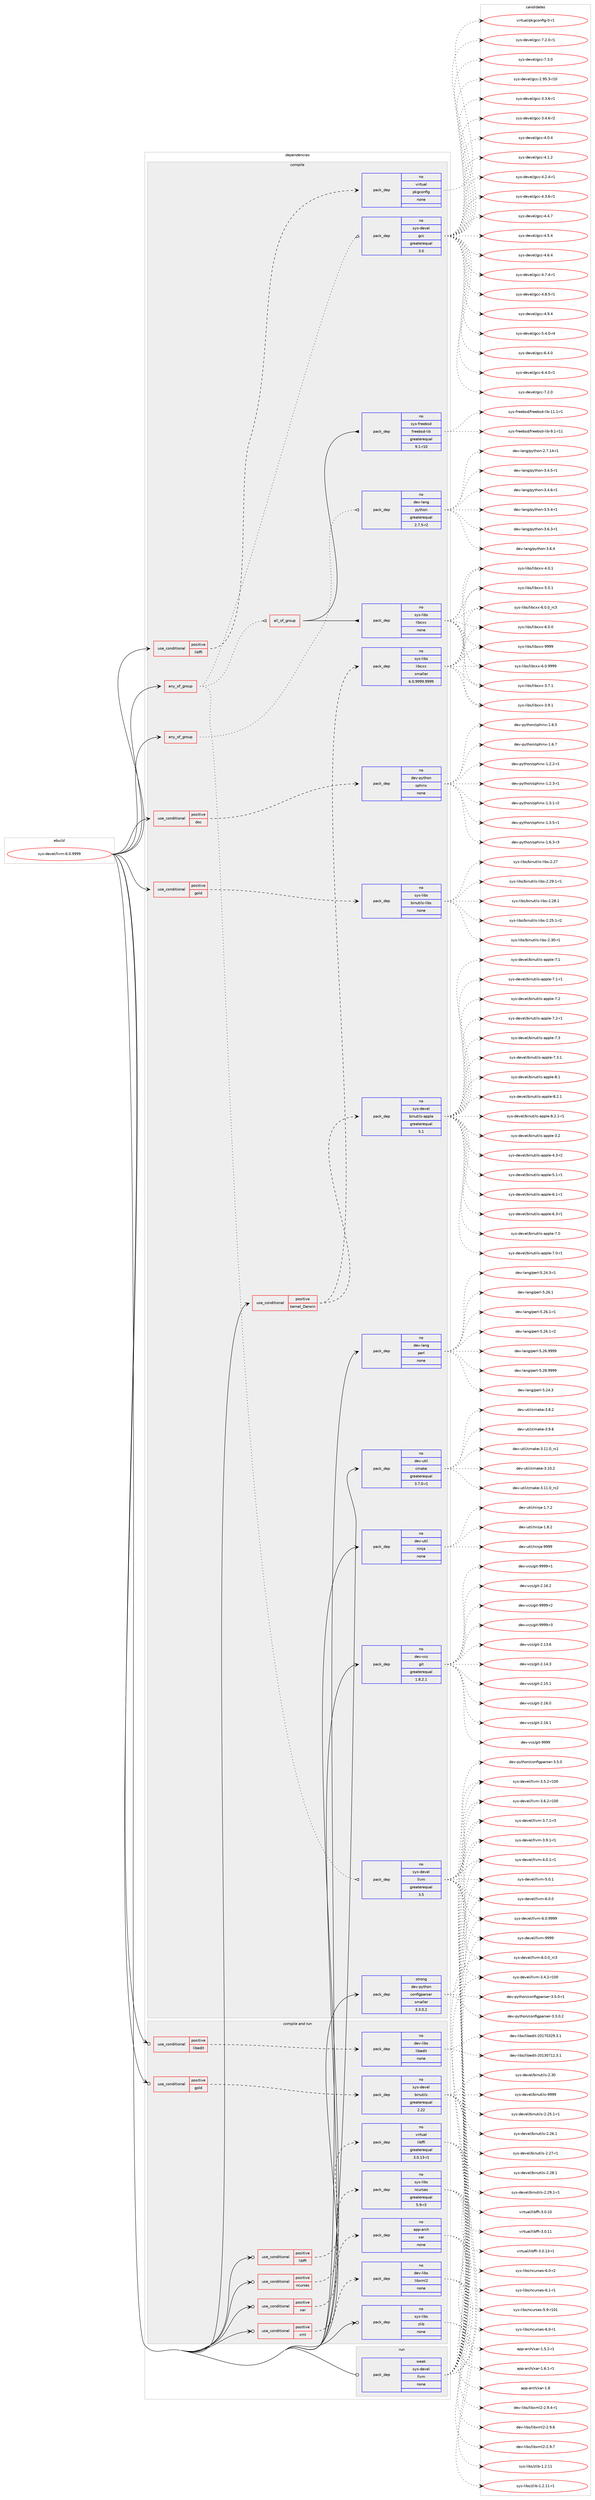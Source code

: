 digraph prolog {

# *************
# Graph options
# *************

newrank=true;
concentrate=true;
compound=true;
graph [rankdir=LR,fontname=Helvetica,fontsize=10,ranksep=1.5];#, ranksep=2.5, nodesep=0.2];
edge  [arrowhead=vee];
node  [fontname=Helvetica,fontsize=10];

# **********
# The ebuild
# **********

subgraph cluster_leftcol {
color=gray;
rank=same;
label=<<i>ebuild</i>>;
id [label="sys-devel/llvm-6.0.9999", color=red, width=4, href="../sys-devel/llvm-6.0.9999.svg"];
}

# ****************
# The dependencies
# ****************

subgraph cluster_midcol {
color=gray;
label=<<i>dependencies</i>>;
subgraph cluster_compile {
fillcolor="#eeeeee";
style=filled;
label=<<i>compile</i>>;
subgraph any67 {
dependency6815 [label=<<TABLE BORDER="0" CELLBORDER="1" CELLSPACING="0" CELLPADDING="4"><TR><TD CELLPADDING="10">any_of_group</TD></TR></TABLE>>, shape=none, color=red];subgraph pack6026 {
dependency6816 [label=<<TABLE BORDER="0" CELLBORDER="1" CELLSPACING="0" CELLPADDING="4" WIDTH="220"><TR><TD ROWSPAN="6" CELLPADDING="30">pack_dep</TD></TR><TR><TD WIDTH="110">no</TD></TR><TR><TD>dev-lang</TD></TR><TR><TD>python</TD></TR><TR><TD>greaterequal</TD></TR><TR><TD>2.7.5-r2</TD></TR></TABLE>>, shape=none, color=blue];
}
dependency6815:e -> dependency6816:w [weight=20,style="dotted",arrowhead="oinv"];
}
id:e -> dependency6815:w [weight=20,style="solid",arrowhead="vee"];
subgraph any68 {
dependency6817 [label=<<TABLE BORDER="0" CELLBORDER="1" CELLSPACING="0" CELLPADDING="4"><TR><TD CELLPADDING="10">any_of_group</TD></TR></TABLE>>, shape=none, color=red];subgraph pack6027 {
dependency6818 [label=<<TABLE BORDER="0" CELLBORDER="1" CELLSPACING="0" CELLPADDING="4" WIDTH="220"><TR><TD ROWSPAN="6" CELLPADDING="30">pack_dep</TD></TR><TR><TD WIDTH="110">no</TD></TR><TR><TD>sys-devel</TD></TR><TR><TD>gcc</TD></TR><TR><TD>greaterequal</TD></TR><TR><TD>3.0</TD></TR></TABLE>>, shape=none, color=blue];
}
dependency6817:e -> dependency6818:w [weight=20,style="dotted",arrowhead="oinv"];
subgraph pack6028 {
dependency6819 [label=<<TABLE BORDER="0" CELLBORDER="1" CELLSPACING="0" CELLPADDING="4" WIDTH="220"><TR><TD ROWSPAN="6" CELLPADDING="30">pack_dep</TD></TR><TR><TD WIDTH="110">no</TD></TR><TR><TD>sys-devel</TD></TR><TR><TD>llvm</TD></TR><TR><TD>greaterequal</TD></TR><TR><TD>3.5</TD></TR></TABLE>>, shape=none, color=blue];
}
dependency6817:e -> dependency6819:w [weight=20,style="dotted",arrowhead="oinv"];
subgraph all8 {
dependency6820 [label=<<TABLE BORDER="0" CELLBORDER="1" CELLSPACING="0" CELLPADDING="4"><TR><TD CELLPADDING="10">all_of_group</TD></TR></TABLE>>, shape=none, color=red];subgraph pack6029 {
dependency6821 [label=<<TABLE BORDER="0" CELLBORDER="1" CELLSPACING="0" CELLPADDING="4" WIDTH="220"><TR><TD ROWSPAN="6" CELLPADDING="30">pack_dep</TD></TR><TR><TD WIDTH="110">no</TD></TR><TR><TD>sys-freebsd</TD></TR><TR><TD>freebsd-lib</TD></TR><TR><TD>greaterequal</TD></TR><TR><TD>9.1-r10</TD></TR></TABLE>>, shape=none, color=blue];
}
dependency6820:e -> dependency6821:w [weight=20,style="solid",arrowhead="inv"];
subgraph pack6030 {
dependency6822 [label=<<TABLE BORDER="0" CELLBORDER="1" CELLSPACING="0" CELLPADDING="4" WIDTH="220"><TR><TD ROWSPAN="6" CELLPADDING="30">pack_dep</TD></TR><TR><TD WIDTH="110">no</TD></TR><TR><TD>sys-libs</TD></TR><TR><TD>libcxx</TD></TR><TR><TD>none</TD></TR><TR><TD></TD></TR></TABLE>>, shape=none, color=blue];
}
dependency6820:e -> dependency6822:w [weight=20,style="solid",arrowhead="inv"];
}
dependency6817:e -> dependency6820:w [weight=20,style="dotted",arrowhead="oinv"];
}
id:e -> dependency6817:w [weight=20,style="solid",arrowhead="vee"];
subgraph cond717 {
dependency6823 [label=<<TABLE BORDER="0" CELLBORDER="1" CELLSPACING="0" CELLPADDING="4"><TR><TD ROWSPAN="3" CELLPADDING="10">use_conditional</TD></TR><TR><TD>positive</TD></TR><TR><TD>doc</TD></TR></TABLE>>, shape=none, color=red];
subgraph pack6031 {
dependency6824 [label=<<TABLE BORDER="0" CELLBORDER="1" CELLSPACING="0" CELLPADDING="4" WIDTH="220"><TR><TD ROWSPAN="6" CELLPADDING="30">pack_dep</TD></TR><TR><TD WIDTH="110">no</TD></TR><TR><TD>dev-python</TD></TR><TR><TD>sphinx</TD></TR><TR><TD>none</TD></TR><TR><TD></TD></TR></TABLE>>, shape=none, color=blue];
}
dependency6823:e -> dependency6824:w [weight=20,style="dashed",arrowhead="vee"];
}
id:e -> dependency6823:w [weight=20,style="solid",arrowhead="vee"];
subgraph cond718 {
dependency6825 [label=<<TABLE BORDER="0" CELLBORDER="1" CELLSPACING="0" CELLPADDING="4"><TR><TD ROWSPAN="3" CELLPADDING="10">use_conditional</TD></TR><TR><TD>positive</TD></TR><TR><TD>gold</TD></TR></TABLE>>, shape=none, color=red];
subgraph pack6032 {
dependency6826 [label=<<TABLE BORDER="0" CELLBORDER="1" CELLSPACING="0" CELLPADDING="4" WIDTH="220"><TR><TD ROWSPAN="6" CELLPADDING="30">pack_dep</TD></TR><TR><TD WIDTH="110">no</TD></TR><TR><TD>sys-libs</TD></TR><TR><TD>binutils-libs</TD></TR><TR><TD>none</TD></TR><TR><TD></TD></TR></TABLE>>, shape=none, color=blue];
}
dependency6825:e -> dependency6826:w [weight=20,style="dashed",arrowhead="vee"];
}
id:e -> dependency6825:w [weight=20,style="solid",arrowhead="vee"];
subgraph cond719 {
dependency6827 [label=<<TABLE BORDER="0" CELLBORDER="1" CELLSPACING="0" CELLPADDING="4"><TR><TD ROWSPAN="3" CELLPADDING="10">use_conditional</TD></TR><TR><TD>positive</TD></TR><TR><TD>kernel_Darwin</TD></TR></TABLE>>, shape=none, color=red];
subgraph pack6033 {
dependency6828 [label=<<TABLE BORDER="0" CELLBORDER="1" CELLSPACING="0" CELLPADDING="4" WIDTH="220"><TR><TD ROWSPAN="6" CELLPADDING="30">pack_dep</TD></TR><TR><TD WIDTH="110">no</TD></TR><TR><TD>sys-libs</TD></TR><TR><TD>libcxx</TD></TR><TR><TD>smaller</TD></TR><TR><TD>6.0.9999.9999</TD></TR></TABLE>>, shape=none, color=blue];
}
dependency6827:e -> dependency6828:w [weight=20,style="dashed",arrowhead="vee"];
subgraph pack6034 {
dependency6829 [label=<<TABLE BORDER="0" CELLBORDER="1" CELLSPACING="0" CELLPADDING="4" WIDTH="220"><TR><TD ROWSPAN="6" CELLPADDING="30">pack_dep</TD></TR><TR><TD WIDTH="110">no</TD></TR><TR><TD>sys-devel</TD></TR><TR><TD>binutils-apple</TD></TR><TR><TD>greaterequal</TD></TR><TR><TD>5.1</TD></TR></TABLE>>, shape=none, color=blue];
}
dependency6827:e -> dependency6829:w [weight=20,style="dashed",arrowhead="vee"];
}
id:e -> dependency6827:w [weight=20,style="solid",arrowhead="vee"];
subgraph cond720 {
dependency6830 [label=<<TABLE BORDER="0" CELLBORDER="1" CELLSPACING="0" CELLPADDING="4"><TR><TD ROWSPAN="3" CELLPADDING="10">use_conditional</TD></TR><TR><TD>positive</TD></TR><TR><TD>libffi</TD></TR></TABLE>>, shape=none, color=red];
subgraph pack6035 {
dependency6831 [label=<<TABLE BORDER="0" CELLBORDER="1" CELLSPACING="0" CELLPADDING="4" WIDTH="220"><TR><TD ROWSPAN="6" CELLPADDING="30">pack_dep</TD></TR><TR><TD WIDTH="110">no</TD></TR><TR><TD>virtual</TD></TR><TR><TD>pkgconfig</TD></TR><TR><TD>none</TD></TR><TR><TD></TD></TR></TABLE>>, shape=none, color=blue];
}
dependency6830:e -> dependency6831:w [weight=20,style="dashed",arrowhead="vee"];
}
id:e -> dependency6830:w [weight=20,style="solid",arrowhead="vee"];
subgraph pack6036 {
dependency6832 [label=<<TABLE BORDER="0" CELLBORDER="1" CELLSPACING="0" CELLPADDING="4" WIDTH="220"><TR><TD ROWSPAN="6" CELLPADDING="30">pack_dep</TD></TR><TR><TD WIDTH="110">no</TD></TR><TR><TD>dev-lang</TD></TR><TR><TD>perl</TD></TR><TR><TD>none</TD></TR><TR><TD></TD></TR></TABLE>>, shape=none, color=blue];
}
id:e -> dependency6832:w [weight=20,style="solid",arrowhead="vee"];
subgraph pack6037 {
dependency6833 [label=<<TABLE BORDER="0" CELLBORDER="1" CELLSPACING="0" CELLPADDING="4" WIDTH="220"><TR><TD ROWSPAN="6" CELLPADDING="30">pack_dep</TD></TR><TR><TD WIDTH="110">no</TD></TR><TR><TD>dev-util</TD></TR><TR><TD>cmake</TD></TR><TR><TD>greaterequal</TD></TR><TR><TD>3.7.0-r1</TD></TR></TABLE>>, shape=none, color=blue];
}
id:e -> dependency6833:w [weight=20,style="solid",arrowhead="vee"];
subgraph pack6038 {
dependency6834 [label=<<TABLE BORDER="0" CELLBORDER="1" CELLSPACING="0" CELLPADDING="4" WIDTH="220"><TR><TD ROWSPAN="6" CELLPADDING="30">pack_dep</TD></TR><TR><TD WIDTH="110">no</TD></TR><TR><TD>dev-util</TD></TR><TR><TD>ninja</TD></TR><TR><TD>none</TD></TR><TR><TD></TD></TR></TABLE>>, shape=none, color=blue];
}
id:e -> dependency6834:w [weight=20,style="solid",arrowhead="vee"];
subgraph pack6039 {
dependency6835 [label=<<TABLE BORDER="0" CELLBORDER="1" CELLSPACING="0" CELLPADDING="4" WIDTH="220"><TR><TD ROWSPAN="6" CELLPADDING="30">pack_dep</TD></TR><TR><TD WIDTH="110">no</TD></TR><TR><TD>dev-vcs</TD></TR><TR><TD>git</TD></TR><TR><TD>greaterequal</TD></TR><TR><TD>1.8.2.1</TD></TR></TABLE>>, shape=none, color=blue];
}
id:e -> dependency6835:w [weight=20,style="solid",arrowhead="vee"];
subgraph pack6040 {
dependency6836 [label=<<TABLE BORDER="0" CELLBORDER="1" CELLSPACING="0" CELLPADDING="4" WIDTH="220"><TR><TD ROWSPAN="6" CELLPADDING="30">pack_dep</TD></TR><TR><TD WIDTH="110">strong</TD></TR><TR><TD>dev-python</TD></TR><TR><TD>configparser</TD></TR><TR><TD>smaller</TD></TR><TR><TD>3.3.0.2</TD></TR></TABLE>>, shape=none, color=blue];
}
id:e -> dependency6836:w [weight=20,style="solid",arrowhead="vee"];
}
subgraph cluster_compileandrun {
fillcolor="#eeeeee";
style=filled;
label=<<i>compile and run</i>>;
subgraph cond721 {
dependency6837 [label=<<TABLE BORDER="0" CELLBORDER="1" CELLSPACING="0" CELLPADDING="4"><TR><TD ROWSPAN="3" CELLPADDING="10">use_conditional</TD></TR><TR><TD>positive</TD></TR><TR><TD>gold</TD></TR></TABLE>>, shape=none, color=red];
subgraph pack6041 {
dependency6838 [label=<<TABLE BORDER="0" CELLBORDER="1" CELLSPACING="0" CELLPADDING="4" WIDTH="220"><TR><TD ROWSPAN="6" CELLPADDING="30">pack_dep</TD></TR><TR><TD WIDTH="110">no</TD></TR><TR><TD>sys-devel</TD></TR><TR><TD>binutils</TD></TR><TR><TD>greaterequal</TD></TR><TR><TD>2.22</TD></TR></TABLE>>, shape=none, color=blue];
}
dependency6837:e -> dependency6838:w [weight=20,style="dashed",arrowhead="vee"];
}
id:e -> dependency6837:w [weight=20,style="solid",arrowhead="odotvee"];
subgraph cond722 {
dependency6839 [label=<<TABLE BORDER="0" CELLBORDER="1" CELLSPACING="0" CELLPADDING="4"><TR><TD ROWSPAN="3" CELLPADDING="10">use_conditional</TD></TR><TR><TD>positive</TD></TR><TR><TD>libedit</TD></TR></TABLE>>, shape=none, color=red];
subgraph pack6042 {
dependency6840 [label=<<TABLE BORDER="0" CELLBORDER="1" CELLSPACING="0" CELLPADDING="4" WIDTH="220"><TR><TD ROWSPAN="6" CELLPADDING="30">pack_dep</TD></TR><TR><TD WIDTH="110">no</TD></TR><TR><TD>dev-libs</TD></TR><TR><TD>libedit</TD></TR><TR><TD>none</TD></TR><TR><TD></TD></TR></TABLE>>, shape=none, color=blue];
}
dependency6839:e -> dependency6840:w [weight=20,style="dashed",arrowhead="vee"];
}
id:e -> dependency6839:w [weight=20,style="solid",arrowhead="odotvee"];
subgraph cond723 {
dependency6841 [label=<<TABLE BORDER="0" CELLBORDER="1" CELLSPACING="0" CELLPADDING="4"><TR><TD ROWSPAN="3" CELLPADDING="10">use_conditional</TD></TR><TR><TD>positive</TD></TR><TR><TD>libffi</TD></TR></TABLE>>, shape=none, color=red];
subgraph pack6043 {
dependency6842 [label=<<TABLE BORDER="0" CELLBORDER="1" CELLSPACING="0" CELLPADDING="4" WIDTH="220"><TR><TD ROWSPAN="6" CELLPADDING="30">pack_dep</TD></TR><TR><TD WIDTH="110">no</TD></TR><TR><TD>virtual</TD></TR><TR><TD>libffi</TD></TR><TR><TD>greaterequal</TD></TR><TR><TD>3.0.13-r1</TD></TR></TABLE>>, shape=none, color=blue];
}
dependency6841:e -> dependency6842:w [weight=20,style="dashed",arrowhead="vee"];
}
id:e -> dependency6841:w [weight=20,style="solid",arrowhead="odotvee"];
subgraph cond724 {
dependency6843 [label=<<TABLE BORDER="0" CELLBORDER="1" CELLSPACING="0" CELLPADDING="4"><TR><TD ROWSPAN="3" CELLPADDING="10">use_conditional</TD></TR><TR><TD>positive</TD></TR><TR><TD>ncurses</TD></TR></TABLE>>, shape=none, color=red];
subgraph pack6044 {
dependency6844 [label=<<TABLE BORDER="0" CELLBORDER="1" CELLSPACING="0" CELLPADDING="4" WIDTH="220"><TR><TD ROWSPAN="6" CELLPADDING="30">pack_dep</TD></TR><TR><TD WIDTH="110">no</TD></TR><TR><TD>sys-libs</TD></TR><TR><TD>ncurses</TD></TR><TR><TD>greaterequal</TD></TR><TR><TD>5.9-r3</TD></TR></TABLE>>, shape=none, color=blue];
}
dependency6843:e -> dependency6844:w [weight=20,style="dashed",arrowhead="vee"];
}
id:e -> dependency6843:w [weight=20,style="solid",arrowhead="odotvee"];
subgraph cond725 {
dependency6845 [label=<<TABLE BORDER="0" CELLBORDER="1" CELLSPACING="0" CELLPADDING="4"><TR><TD ROWSPAN="3" CELLPADDING="10">use_conditional</TD></TR><TR><TD>positive</TD></TR><TR><TD>xar</TD></TR></TABLE>>, shape=none, color=red];
subgraph pack6045 {
dependency6846 [label=<<TABLE BORDER="0" CELLBORDER="1" CELLSPACING="0" CELLPADDING="4" WIDTH="220"><TR><TD ROWSPAN="6" CELLPADDING="30">pack_dep</TD></TR><TR><TD WIDTH="110">no</TD></TR><TR><TD>app-arch</TD></TR><TR><TD>xar</TD></TR><TR><TD>none</TD></TR><TR><TD></TD></TR></TABLE>>, shape=none, color=blue];
}
dependency6845:e -> dependency6846:w [weight=20,style="dashed",arrowhead="vee"];
}
id:e -> dependency6845:w [weight=20,style="solid",arrowhead="odotvee"];
subgraph cond726 {
dependency6847 [label=<<TABLE BORDER="0" CELLBORDER="1" CELLSPACING="0" CELLPADDING="4"><TR><TD ROWSPAN="3" CELLPADDING="10">use_conditional</TD></TR><TR><TD>positive</TD></TR><TR><TD>xml</TD></TR></TABLE>>, shape=none, color=red];
subgraph pack6046 {
dependency6848 [label=<<TABLE BORDER="0" CELLBORDER="1" CELLSPACING="0" CELLPADDING="4" WIDTH="220"><TR><TD ROWSPAN="6" CELLPADDING="30">pack_dep</TD></TR><TR><TD WIDTH="110">no</TD></TR><TR><TD>dev-libs</TD></TR><TR><TD>libxml2</TD></TR><TR><TD>none</TD></TR><TR><TD></TD></TR></TABLE>>, shape=none, color=blue];
}
dependency6847:e -> dependency6848:w [weight=20,style="dashed",arrowhead="vee"];
}
id:e -> dependency6847:w [weight=20,style="solid",arrowhead="odotvee"];
subgraph pack6047 {
dependency6849 [label=<<TABLE BORDER="0" CELLBORDER="1" CELLSPACING="0" CELLPADDING="4" WIDTH="220"><TR><TD ROWSPAN="6" CELLPADDING="30">pack_dep</TD></TR><TR><TD WIDTH="110">no</TD></TR><TR><TD>sys-libs</TD></TR><TR><TD>zlib</TD></TR><TR><TD>none</TD></TR><TR><TD></TD></TR></TABLE>>, shape=none, color=blue];
}
id:e -> dependency6849:w [weight=20,style="solid",arrowhead="odotvee"];
}
subgraph cluster_run {
fillcolor="#eeeeee";
style=filled;
label=<<i>run</i>>;
subgraph pack6048 {
dependency6850 [label=<<TABLE BORDER="0" CELLBORDER="1" CELLSPACING="0" CELLPADDING="4" WIDTH="220"><TR><TD ROWSPAN="6" CELLPADDING="30">pack_dep</TD></TR><TR><TD WIDTH="110">weak</TD></TR><TR><TD>sys-devel</TD></TR><TR><TD>llvm</TD></TR><TR><TD>none</TD></TR><TR><TD></TD></TR></TABLE>>, shape=none, color=blue];
}
id:e -> dependency6850:w [weight=20,style="solid",arrowhead="odot"];
}
}

# **************
# The candidates
# **************

subgraph cluster_choices {
rank=same;
color=gray;
label=<<i>candidates</i>>;

subgraph choice6026 {
color=black;
nodesep=1;
choice100101118451089711010347112121116104111110455046554649524511449 [label="dev-lang/python-2.7.14-r1", color=red, width=4,href="../dev-lang/python-2.7.14-r1.svg"];
choice1001011184510897110103471121211161041111104551465246534511449 [label="dev-lang/python-3.4.5-r1", color=red, width=4,href="../dev-lang/python-3.4.5-r1.svg"];
choice1001011184510897110103471121211161041111104551465246544511449 [label="dev-lang/python-3.4.6-r1", color=red, width=4,href="../dev-lang/python-3.4.6-r1.svg"];
choice1001011184510897110103471121211161041111104551465346524511449 [label="dev-lang/python-3.5.4-r1", color=red, width=4,href="../dev-lang/python-3.5.4-r1.svg"];
choice1001011184510897110103471121211161041111104551465446514511449 [label="dev-lang/python-3.6.3-r1", color=red, width=4,href="../dev-lang/python-3.6.3-r1.svg"];
choice100101118451089711010347112121116104111110455146544652 [label="dev-lang/python-3.6.4", color=red, width=4,href="../dev-lang/python-3.6.4.svg"];
dependency6816:e -> choice100101118451089711010347112121116104111110455046554649524511449:w [style=dotted,weight="100"];
dependency6816:e -> choice1001011184510897110103471121211161041111104551465246534511449:w [style=dotted,weight="100"];
dependency6816:e -> choice1001011184510897110103471121211161041111104551465246544511449:w [style=dotted,weight="100"];
dependency6816:e -> choice1001011184510897110103471121211161041111104551465346524511449:w [style=dotted,weight="100"];
dependency6816:e -> choice1001011184510897110103471121211161041111104551465446514511449:w [style=dotted,weight="100"];
dependency6816:e -> choice100101118451089711010347112121116104111110455146544652:w [style=dotted,weight="100"];
}
subgraph choice6027 {
color=black;
nodesep=1;
choice1151211154510010111810110847103999945504657534651451144948 [label="sys-devel/gcc-2.95.3-r10", color=red, width=4,href="../sys-devel/gcc-2.95.3-r10.svg"];
choice115121115451001011181011084710399994551465146544511449 [label="sys-devel/gcc-3.3.6-r1", color=red, width=4,href="../sys-devel/gcc-3.3.6-r1.svg"];
choice115121115451001011181011084710399994551465246544511450 [label="sys-devel/gcc-3.4.6-r2", color=red, width=4,href="../sys-devel/gcc-3.4.6-r2.svg"];
choice11512111545100101118101108471039999455246484652 [label="sys-devel/gcc-4.0.4", color=red, width=4,href="../sys-devel/gcc-4.0.4.svg"];
choice11512111545100101118101108471039999455246494650 [label="sys-devel/gcc-4.1.2", color=red, width=4,href="../sys-devel/gcc-4.1.2.svg"];
choice115121115451001011181011084710399994552465046524511449 [label="sys-devel/gcc-4.2.4-r1", color=red, width=4,href="../sys-devel/gcc-4.2.4-r1.svg"];
choice115121115451001011181011084710399994552465146544511449 [label="sys-devel/gcc-4.3.6-r1", color=red, width=4,href="../sys-devel/gcc-4.3.6-r1.svg"];
choice11512111545100101118101108471039999455246524655 [label="sys-devel/gcc-4.4.7", color=red, width=4,href="../sys-devel/gcc-4.4.7.svg"];
choice11512111545100101118101108471039999455246534652 [label="sys-devel/gcc-4.5.4", color=red, width=4,href="../sys-devel/gcc-4.5.4.svg"];
choice11512111545100101118101108471039999455246544652 [label="sys-devel/gcc-4.6.4", color=red, width=4,href="../sys-devel/gcc-4.6.4.svg"];
choice115121115451001011181011084710399994552465546524511449 [label="sys-devel/gcc-4.7.4-r1", color=red, width=4,href="../sys-devel/gcc-4.7.4-r1.svg"];
choice115121115451001011181011084710399994552465646534511449 [label="sys-devel/gcc-4.8.5-r1", color=red, width=4,href="../sys-devel/gcc-4.8.5-r1.svg"];
choice11512111545100101118101108471039999455246574652 [label="sys-devel/gcc-4.9.4", color=red, width=4,href="../sys-devel/gcc-4.9.4.svg"];
choice115121115451001011181011084710399994553465246484511452 [label="sys-devel/gcc-5.4.0-r4", color=red, width=4,href="../sys-devel/gcc-5.4.0-r4.svg"];
choice11512111545100101118101108471039999455446524648 [label="sys-devel/gcc-6.4.0", color=red, width=4,href="../sys-devel/gcc-6.4.0.svg"];
choice115121115451001011181011084710399994554465246484511449 [label="sys-devel/gcc-6.4.0-r1", color=red, width=4,href="../sys-devel/gcc-6.4.0-r1.svg"];
choice11512111545100101118101108471039999455546504648 [label="sys-devel/gcc-7.2.0", color=red, width=4,href="../sys-devel/gcc-7.2.0.svg"];
choice115121115451001011181011084710399994555465046484511449 [label="sys-devel/gcc-7.2.0-r1", color=red, width=4,href="../sys-devel/gcc-7.2.0-r1.svg"];
choice11512111545100101118101108471039999455546514648 [label="sys-devel/gcc-7.3.0", color=red, width=4,href="../sys-devel/gcc-7.3.0.svg"];
dependency6818:e -> choice1151211154510010111810110847103999945504657534651451144948:w [style=dotted,weight="100"];
dependency6818:e -> choice115121115451001011181011084710399994551465146544511449:w [style=dotted,weight="100"];
dependency6818:e -> choice115121115451001011181011084710399994551465246544511450:w [style=dotted,weight="100"];
dependency6818:e -> choice11512111545100101118101108471039999455246484652:w [style=dotted,weight="100"];
dependency6818:e -> choice11512111545100101118101108471039999455246494650:w [style=dotted,weight="100"];
dependency6818:e -> choice115121115451001011181011084710399994552465046524511449:w [style=dotted,weight="100"];
dependency6818:e -> choice115121115451001011181011084710399994552465146544511449:w [style=dotted,weight="100"];
dependency6818:e -> choice11512111545100101118101108471039999455246524655:w [style=dotted,weight="100"];
dependency6818:e -> choice11512111545100101118101108471039999455246534652:w [style=dotted,weight="100"];
dependency6818:e -> choice11512111545100101118101108471039999455246544652:w [style=dotted,weight="100"];
dependency6818:e -> choice115121115451001011181011084710399994552465546524511449:w [style=dotted,weight="100"];
dependency6818:e -> choice115121115451001011181011084710399994552465646534511449:w [style=dotted,weight="100"];
dependency6818:e -> choice11512111545100101118101108471039999455246574652:w [style=dotted,weight="100"];
dependency6818:e -> choice115121115451001011181011084710399994553465246484511452:w [style=dotted,weight="100"];
dependency6818:e -> choice11512111545100101118101108471039999455446524648:w [style=dotted,weight="100"];
dependency6818:e -> choice115121115451001011181011084710399994554465246484511449:w [style=dotted,weight="100"];
dependency6818:e -> choice11512111545100101118101108471039999455546504648:w [style=dotted,weight="100"];
dependency6818:e -> choice115121115451001011181011084710399994555465046484511449:w [style=dotted,weight="100"];
dependency6818:e -> choice11512111545100101118101108471039999455546514648:w [style=dotted,weight="100"];
}
subgraph choice6028 {
color=black;
nodesep=1;
choice1151211154510010111810110847108108118109455446484648951149951 [label="sys-devel/llvm-6.0.0_rc3", color=red, width=4,href="../sys-devel/llvm-6.0.0_rc3.svg"];
choice115121115451001011181011084710810811810945514652465045114494848 [label="sys-devel/llvm-3.4.2-r100", color=red, width=4,href="../sys-devel/llvm-3.4.2-r100.svg"];
choice115121115451001011181011084710810811810945514653465045114494848 [label="sys-devel/llvm-3.5.2-r100", color=red, width=4,href="../sys-devel/llvm-3.5.2-r100.svg"];
choice115121115451001011181011084710810811810945514654465045114494848 [label="sys-devel/llvm-3.6.2-r100", color=red, width=4,href="../sys-devel/llvm-3.6.2-r100.svg"];
choice11512111545100101118101108471081081181094551465546494511451 [label="sys-devel/llvm-3.7.1-r3", color=red, width=4,href="../sys-devel/llvm-3.7.1-r3.svg"];
choice11512111545100101118101108471081081181094551465746494511449 [label="sys-devel/llvm-3.9.1-r1", color=red, width=4,href="../sys-devel/llvm-3.9.1-r1.svg"];
choice11512111545100101118101108471081081181094552464846494511449 [label="sys-devel/llvm-4.0.1-r1", color=red, width=4,href="../sys-devel/llvm-4.0.1-r1.svg"];
choice1151211154510010111810110847108108118109455346484649 [label="sys-devel/llvm-5.0.1", color=red, width=4,href="../sys-devel/llvm-5.0.1.svg"];
choice1151211154510010111810110847108108118109455446484648 [label="sys-devel/llvm-6.0.0", color=red, width=4,href="../sys-devel/llvm-6.0.0.svg"];
choice1151211154510010111810110847108108118109455446484657575757 [label="sys-devel/llvm-6.0.9999", color=red, width=4,href="../sys-devel/llvm-6.0.9999.svg"];
choice11512111545100101118101108471081081181094557575757 [label="sys-devel/llvm-9999", color=red, width=4,href="../sys-devel/llvm-9999.svg"];
dependency6819:e -> choice1151211154510010111810110847108108118109455446484648951149951:w [style=dotted,weight="100"];
dependency6819:e -> choice115121115451001011181011084710810811810945514652465045114494848:w [style=dotted,weight="100"];
dependency6819:e -> choice115121115451001011181011084710810811810945514653465045114494848:w [style=dotted,weight="100"];
dependency6819:e -> choice115121115451001011181011084710810811810945514654465045114494848:w [style=dotted,weight="100"];
dependency6819:e -> choice11512111545100101118101108471081081181094551465546494511451:w [style=dotted,weight="100"];
dependency6819:e -> choice11512111545100101118101108471081081181094551465746494511449:w [style=dotted,weight="100"];
dependency6819:e -> choice11512111545100101118101108471081081181094552464846494511449:w [style=dotted,weight="100"];
dependency6819:e -> choice1151211154510010111810110847108108118109455346484649:w [style=dotted,weight="100"];
dependency6819:e -> choice1151211154510010111810110847108108118109455446484648:w [style=dotted,weight="100"];
dependency6819:e -> choice1151211154510010111810110847108108118109455446484657575757:w [style=dotted,weight="100"];
dependency6819:e -> choice11512111545100101118101108471081081181094557575757:w [style=dotted,weight="100"];
}
subgraph choice6029 {
color=black;
nodesep=1;
choice11512111545102114101101981151004710211410110198115100451081059845494946494511449 [label="sys-freebsd/freebsd-lib-11.1-r1", color=red, width=4,href="../sys-freebsd/freebsd-lib-11.1-r1.svg"];
choice11512111545102114101101981151004710211410110198115100451081059845574649451144949 [label="sys-freebsd/freebsd-lib-9.1-r11", color=red, width=4,href="../sys-freebsd/freebsd-lib-9.1-r11.svg"];
dependency6821:e -> choice11512111545102114101101981151004710211410110198115100451081059845494946494511449:w [style=dotted,weight="100"];
dependency6821:e -> choice11512111545102114101101981151004710211410110198115100451081059845574649451144949:w [style=dotted,weight="100"];
}
subgraph choice6030 {
color=black;
nodesep=1;
choice1151211154510810598115471081059899120120455446484648951149951 [label="sys-libs/libcxx-6.0.0_rc3", color=red, width=4,href="../sys-libs/libcxx-6.0.0_rc3.svg"];
choice1151211154510810598115471081059899120120455146554649 [label="sys-libs/libcxx-3.7.1", color=red, width=4,href="../sys-libs/libcxx-3.7.1.svg"];
choice1151211154510810598115471081059899120120455146574649 [label="sys-libs/libcxx-3.9.1", color=red, width=4,href="../sys-libs/libcxx-3.9.1.svg"];
choice1151211154510810598115471081059899120120455246484649 [label="sys-libs/libcxx-4.0.1", color=red, width=4,href="../sys-libs/libcxx-4.0.1.svg"];
choice1151211154510810598115471081059899120120455346484649 [label="sys-libs/libcxx-5.0.1", color=red, width=4,href="../sys-libs/libcxx-5.0.1.svg"];
choice1151211154510810598115471081059899120120455446484648 [label="sys-libs/libcxx-6.0.0", color=red, width=4,href="../sys-libs/libcxx-6.0.0.svg"];
choice1151211154510810598115471081059899120120455446484657575757 [label="sys-libs/libcxx-6.0.9999", color=red, width=4,href="../sys-libs/libcxx-6.0.9999.svg"];
choice11512111545108105981154710810598991201204557575757 [label="sys-libs/libcxx-9999", color=red, width=4,href="../sys-libs/libcxx-9999.svg"];
dependency6822:e -> choice1151211154510810598115471081059899120120455446484648951149951:w [style=dotted,weight="100"];
dependency6822:e -> choice1151211154510810598115471081059899120120455146554649:w [style=dotted,weight="100"];
dependency6822:e -> choice1151211154510810598115471081059899120120455146574649:w [style=dotted,weight="100"];
dependency6822:e -> choice1151211154510810598115471081059899120120455246484649:w [style=dotted,weight="100"];
dependency6822:e -> choice1151211154510810598115471081059899120120455346484649:w [style=dotted,weight="100"];
dependency6822:e -> choice1151211154510810598115471081059899120120455446484648:w [style=dotted,weight="100"];
dependency6822:e -> choice1151211154510810598115471081059899120120455446484657575757:w [style=dotted,weight="100"];
dependency6822:e -> choice11512111545108105981154710810598991201204557575757:w [style=dotted,weight="100"];
}
subgraph choice6031 {
color=black;
nodesep=1;
choice10010111845112121116104111110471151121041051101204549465046504511449 [label="dev-python/sphinx-1.2.2-r1", color=red, width=4,href="../dev-python/sphinx-1.2.2-r1.svg"];
choice10010111845112121116104111110471151121041051101204549465046514511449 [label="dev-python/sphinx-1.2.3-r1", color=red, width=4,href="../dev-python/sphinx-1.2.3-r1.svg"];
choice10010111845112121116104111110471151121041051101204549465146494511450 [label="dev-python/sphinx-1.3.1-r2", color=red, width=4,href="../dev-python/sphinx-1.3.1-r2.svg"];
choice10010111845112121116104111110471151121041051101204549465146534511449 [label="dev-python/sphinx-1.3.5-r1", color=red, width=4,href="../dev-python/sphinx-1.3.5-r1.svg"];
choice10010111845112121116104111110471151121041051101204549465446514511451 [label="dev-python/sphinx-1.6.3-r3", color=red, width=4,href="../dev-python/sphinx-1.6.3-r3.svg"];
choice1001011184511212111610411111047115112104105110120454946544653 [label="dev-python/sphinx-1.6.5", color=red, width=4,href="../dev-python/sphinx-1.6.5.svg"];
choice1001011184511212111610411111047115112104105110120454946544655 [label="dev-python/sphinx-1.6.7", color=red, width=4,href="../dev-python/sphinx-1.6.7.svg"];
dependency6824:e -> choice10010111845112121116104111110471151121041051101204549465046504511449:w [style=dotted,weight="100"];
dependency6824:e -> choice10010111845112121116104111110471151121041051101204549465046514511449:w [style=dotted,weight="100"];
dependency6824:e -> choice10010111845112121116104111110471151121041051101204549465146494511450:w [style=dotted,weight="100"];
dependency6824:e -> choice10010111845112121116104111110471151121041051101204549465146534511449:w [style=dotted,weight="100"];
dependency6824:e -> choice10010111845112121116104111110471151121041051101204549465446514511451:w [style=dotted,weight="100"];
dependency6824:e -> choice1001011184511212111610411111047115112104105110120454946544653:w [style=dotted,weight="100"];
dependency6824:e -> choice1001011184511212111610411111047115112104105110120454946544655:w [style=dotted,weight="100"];
}
subgraph choice6032 {
color=black;
nodesep=1;
choice115121115451081059811547981051101171161051081154510810598115455046505346494511450 [label="sys-libs/binutils-libs-2.25.1-r2", color=red, width=4,href="../sys-libs/binutils-libs-2.25.1-r2.svg"];
choice1151211154510810598115479810511011711610510811545108105981154550465055 [label="sys-libs/binutils-libs-2.27", color=red, width=4,href="../sys-libs/binutils-libs-2.27.svg"];
choice11512111545108105981154798105110117116105108115451081059811545504650564649 [label="sys-libs/binutils-libs-2.28.1", color=red, width=4,href="../sys-libs/binutils-libs-2.28.1.svg"];
choice115121115451081059811547981051101171161051081154510810598115455046505746494511449 [label="sys-libs/binutils-libs-2.29.1-r1", color=red, width=4,href="../sys-libs/binutils-libs-2.29.1-r1.svg"];
choice11512111545108105981154798105110117116105108115451081059811545504651484511449 [label="sys-libs/binutils-libs-2.30-r1", color=red, width=4,href="../sys-libs/binutils-libs-2.30-r1.svg"];
dependency6826:e -> choice115121115451081059811547981051101171161051081154510810598115455046505346494511450:w [style=dotted,weight="100"];
dependency6826:e -> choice1151211154510810598115479810511011711610510811545108105981154550465055:w [style=dotted,weight="100"];
dependency6826:e -> choice11512111545108105981154798105110117116105108115451081059811545504650564649:w [style=dotted,weight="100"];
dependency6826:e -> choice115121115451081059811547981051101171161051081154510810598115455046505746494511449:w [style=dotted,weight="100"];
dependency6826:e -> choice11512111545108105981154798105110117116105108115451081059811545504651484511449:w [style=dotted,weight="100"];
}
subgraph choice6033 {
color=black;
nodesep=1;
choice1151211154510810598115471081059899120120455446484648951149951 [label="sys-libs/libcxx-6.0.0_rc3", color=red, width=4,href="../sys-libs/libcxx-6.0.0_rc3.svg"];
choice1151211154510810598115471081059899120120455146554649 [label="sys-libs/libcxx-3.7.1", color=red, width=4,href="../sys-libs/libcxx-3.7.1.svg"];
choice1151211154510810598115471081059899120120455146574649 [label="sys-libs/libcxx-3.9.1", color=red, width=4,href="../sys-libs/libcxx-3.9.1.svg"];
choice1151211154510810598115471081059899120120455246484649 [label="sys-libs/libcxx-4.0.1", color=red, width=4,href="../sys-libs/libcxx-4.0.1.svg"];
choice1151211154510810598115471081059899120120455346484649 [label="sys-libs/libcxx-5.0.1", color=red, width=4,href="../sys-libs/libcxx-5.0.1.svg"];
choice1151211154510810598115471081059899120120455446484648 [label="sys-libs/libcxx-6.0.0", color=red, width=4,href="../sys-libs/libcxx-6.0.0.svg"];
choice1151211154510810598115471081059899120120455446484657575757 [label="sys-libs/libcxx-6.0.9999", color=red, width=4,href="../sys-libs/libcxx-6.0.9999.svg"];
choice11512111545108105981154710810598991201204557575757 [label="sys-libs/libcxx-9999", color=red, width=4,href="../sys-libs/libcxx-9999.svg"];
dependency6828:e -> choice1151211154510810598115471081059899120120455446484648951149951:w [style=dotted,weight="100"];
dependency6828:e -> choice1151211154510810598115471081059899120120455146554649:w [style=dotted,weight="100"];
dependency6828:e -> choice1151211154510810598115471081059899120120455146574649:w [style=dotted,weight="100"];
dependency6828:e -> choice1151211154510810598115471081059899120120455246484649:w [style=dotted,weight="100"];
dependency6828:e -> choice1151211154510810598115471081059899120120455346484649:w [style=dotted,weight="100"];
dependency6828:e -> choice1151211154510810598115471081059899120120455446484648:w [style=dotted,weight="100"];
dependency6828:e -> choice1151211154510810598115471081059899120120455446484657575757:w [style=dotted,weight="100"];
dependency6828:e -> choice11512111545108105981154710810598991201204557575757:w [style=dotted,weight="100"];
}
subgraph choice6034 {
color=black;
nodesep=1;
choice115121115451001011181011084798105110117116105108115459711211210810145514650 [label="sys-devel/binutils-apple-3.2", color=red, width=4,href="../sys-devel/binutils-apple-3.2.svg"];
choice1151211154510010111810110847981051101171161051081154597112112108101455246514511450 [label="sys-devel/binutils-apple-4.3-r2", color=red, width=4,href="../sys-devel/binutils-apple-4.3-r2.svg"];
choice1151211154510010111810110847981051101171161051081154597112112108101455346494511449 [label="sys-devel/binutils-apple-5.1-r1", color=red, width=4,href="../sys-devel/binutils-apple-5.1-r1.svg"];
choice1151211154510010111810110847981051101171161051081154597112112108101455446494511449 [label="sys-devel/binutils-apple-6.1-r1", color=red, width=4,href="../sys-devel/binutils-apple-6.1-r1.svg"];
choice1151211154510010111810110847981051101171161051081154597112112108101455446514511449 [label="sys-devel/binutils-apple-6.3-r1", color=red, width=4,href="../sys-devel/binutils-apple-6.3-r1.svg"];
choice115121115451001011181011084798105110117116105108115459711211210810145554648 [label="sys-devel/binutils-apple-7.0", color=red, width=4,href="../sys-devel/binutils-apple-7.0.svg"];
choice1151211154510010111810110847981051101171161051081154597112112108101455546484511449 [label="sys-devel/binutils-apple-7.0-r1", color=red, width=4,href="../sys-devel/binutils-apple-7.0-r1.svg"];
choice115121115451001011181011084798105110117116105108115459711211210810145554649 [label="sys-devel/binutils-apple-7.1", color=red, width=4,href="../sys-devel/binutils-apple-7.1.svg"];
choice1151211154510010111810110847981051101171161051081154597112112108101455546494511449 [label="sys-devel/binutils-apple-7.1-r1", color=red, width=4,href="../sys-devel/binutils-apple-7.1-r1.svg"];
choice115121115451001011181011084798105110117116105108115459711211210810145554650 [label="sys-devel/binutils-apple-7.2", color=red, width=4,href="../sys-devel/binutils-apple-7.2.svg"];
choice1151211154510010111810110847981051101171161051081154597112112108101455546504511449 [label="sys-devel/binutils-apple-7.2-r1", color=red, width=4,href="../sys-devel/binutils-apple-7.2-r1.svg"];
choice115121115451001011181011084798105110117116105108115459711211210810145554651 [label="sys-devel/binutils-apple-7.3", color=red, width=4,href="../sys-devel/binutils-apple-7.3.svg"];
choice1151211154510010111810110847981051101171161051081154597112112108101455546514649 [label="sys-devel/binutils-apple-7.3.1", color=red, width=4,href="../sys-devel/binutils-apple-7.3.1.svg"];
choice115121115451001011181011084798105110117116105108115459711211210810145564649 [label="sys-devel/binutils-apple-8.1", color=red, width=4,href="../sys-devel/binutils-apple-8.1.svg"];
choice1151211154510010111810110847981051101171161051081154597112112108101455646504649 [label="sys-devel/binutils-apple-8.2.1", color=red, width=4,href="../sys-devel/binutils-apple-8.2.1.svg"];
choice11512111545100101118101108479810511011711610510811545971121121081014556465046494511449 [label="sys-devel/binutils-apple-8.2.1-r1", color=red, width=4,href="../sys-devel/binutils-apple-8.2.1-r1.svg"];
dependency6829:e -> choice115121115451001011181011084798105110117116105108115459711211210810145514650:w [style=dotted,weight="100"];
dependency6829:e -> choice1151211154510010111810110847981051101171161051081154597112112108101455246514511450:w [style=dotted,weight="100"];
dependency6829:e -> choice1151211154510010111810110847981051101171161051081154597112112108101455346494511449:w [style=dotted,weight="100"];
dependency6829:e -> choice1151211154510010111810110847981051101171161051081154597112112108101455446494511449:w [style=dotted,weight="100"];
dependency6829:e -> choice1151211154510010111810110847981051101171161051081154597112112108101455446514511449:w [style=dotted,weight="100"];
dependency6829:e -> choice115121115451001011181011084798105110117116105108115459711211210810145554648:w [style=dotted,weight="100"];
dependency6829:e -> choice1151211154510010111810110847981051101171161051081154597112112108101455546484511449:w [style=dotted,weight="100"];
dependency6829:e -> choice115121115451001011181011084798105110117116105108115459711211210810145554649:w [style=dotted,weight="100"];
dependency6829:e -> choice1151211154510010111810110847981051101171161051081154597112112108101455546494511449:w [style=dotted,weight="100"];
dependency6829:e -> choice115121115451001011181011084798105110117116105108115459711211210810145554650:w [style=dotted,weight="100"];
dependency6829:e -> choice1151211154510010111810110847981051101171161051081154597112112108101455546504511449:w [style=dotted,weight="100"];
dependency6829:e -> choice115121115451001011181011084798105110117116105108115459711211210810145554651:w [style=dotted,weight="100"];
dependency6829:e -> choice1151211154510010111810110847981051101171161051081154597112112108101455546514649:w [style=dotted,weight="100"];
dependency6829:e -> choice115121115451001011181011084798105110117116105108115459711211210810145564649:w [style=dotted,weight="100"];
dependency6829:e -> choice1151211154510010111810110847981051101171161051081154597112112108101455646504649:w [style=dotted,weight="100"];
dependency6829:e -> choice11512111545100101118101108479810511011711610510811545971121121081014556465046494511449:w [style=dotted,weight="100"];
}
subgraph choice6035 {
color=black;
nodesep=1;
choice11810511411611797108471121071039911111010210510345484511449 [label="virtual/pkgconfig-0-r1", color=red, width=4,href="../virtual/pkgconfig-0-r1.svg"];
dependency6831:e -> choice11810511411611797108471121071039911111010210510345484511449:w [style=dotted,weight="100"];
}
subgraph choice6036 {
color=black;
nodesep=1;
choice10010111845108971101034711210111410845534650524651 [label="dev-lang/perl-5.24.3", color=red, width=4,href="../dev-lang/perl-5.24.3.svg"];
choice100101118451089711010347112101114108455346505246514511449 [label="dev-lang/perl-5.24.3-r1", color=red, width=4,href="../dev-lang/perl-5.24.3-r1.svg"];
choice10010111845108971101034711210111410845534650544649 [label="dev-lang/perl-5.26.1", color=red, width=4,href="../dev-lang/perl-5.26.1.svg"];
choice100101118451089711010347112101114108455346505446494511449 [label="dev-lang/perl-5.26.1-r1", color=red, width=4,href="../dev-lang/perl-5.26.1-r1.svg"];
choice100101118451089711010347112101114108455346505446494511450 [label="dev-lang/perl-5.26.1-r2", color=red, width=4,href="../dev-lang/perl-5.26.1-r2.svg"];
choice10010111845108971101034711210111410845534650544657575757 [label="dev-lang/perl-5.26.9999", color=red, width=4,href="../dev-lang/perl-5.26.9999.svg"];
choice10010111845108971101034711210111410845534650564657575757 [label="dev-lang/perl-5.28.9999", color=red, width=4,href="../dev-lang/perl-5.28.9999.svg"];
dependency6832:e -> choice10010111845108971101034711210111410845534650524651:w [style=dotted,weight="100"];
dependency6832:e -> choice100101118451089711010347112101114108455346505246514511449:w [style=dotted,weight="100"];
dependency6832:e -> choice10010111845108971101034711210111410845534650544649:w [style=dotted,weight="100"];
dependency6832:e -> choice100101118451089711010347112101114108455346505446494511449:w [style=dotted,weight="100"];
dependency6832:e -> choice100101118451089711010347112101114108455346505446494511450:w [style=dotted,weight="100"];
dependency6832:e -> choice10010111845108971101034711210111410845534650544657575757:w [style=dotted,weight="100"];
dependency6832:e -> choice10010111845108971101034711210111410845534650564657575757:w [style=dotted,weight="100"];
}
subgraph choice6037 {
color=black;
nodesep=1;
choice1001011184511711610510847991099710710145514649494648951149949 [label="dev-util/cmake-3.11.0_rc1", color=red, width=4,href="../dev-util/cmake-3.11.0_rc1.svg"];
choice1001011184511711610510847991099710710145514649484650 [label="dev-util/cmake-3.10.2", color=red, width=4,href="../dev-util/cmake-3.10.2.svg"];
choice1001011184511711610510847991099710710145514649494648951149950 [label="dev-util/cmake-3.11.0_rc2", color=red, width=4,href="../dev-util/cmake-3.11.0_rc2.svg"];
choice10010111845117116105108479910997107101455146564650 [label="dev-util/cmake-3.8.2", color=red, width=4,href="../dev-util/cmake-3.8.2.svg"];
choice10010111845117116105108479910997107101455146574654 [label="dev-util/cmake-3.9.6", color=red, width=4,href="../dev-util/cmake-3.9.6.svg"];
dependency6833:e -> choice1001011184511711610510847991099710710145514649494648951149949:w [style=dotted,weight="100"];
dependency6833:e -> choice1001011184511711610510847991099710710145514649484650:w [style=dotted,weight="100"];
dependency6833:e -> choice1001011184511711610510847991099710710145514649494648951149950:w [style=dotted,weight="100"];
dependency6833:e -> choice10010111845117116105108479910997107101455146564650:w [style=dotted,weight="100"];
dependency6833:e -> choice10010111845117116105108479910997107101455146574654:w [style=dotted,weight="100"];
}
subgraph choice6038 {
color=black;
nodesep=1;
choice100101118451171161051084711010511010697454946554650 [label="dev-util/ninja-1.7.2", color=red, width=4,href="../dev-util/ninja-1.7.2.svg"];
choice100101118451171161051084711010511010697454946564650 [label="dev-util/ninja-1.8.2", color=red, width=4,href="../dev-util/ninja-1.8.2.svg"];
choice1001011184511711610510847110105110106974557575757 [label="dev-util/ninja-9999", color=red, width=4,href="../dev-util/ninja-9999.svg"];
dependency6834:e -> choice100101118451171161051084711010511010697454946554650:w [style=dotted,weight="100"];
dependency6834:e -> choice100101118451171161051084711010511010697454946564650:w [style=dotted,weight="100"];
dependency6834:e -> choice1001011184511711610510847110105110106974557575757:w [style=dotted,weight="100"];
}
subgraph choice6039 {
color=black;
nodesep=1;
choice10010111845118991154710310511645504649514654 [label="dev-vcs/git-2.13.6", color=red, width=4,href="../dev-vcs/git-2.13.6.svg"];
choice10010111845118991154710310511645504649524651 [label="dev-vcs/git-2.14.3", color=red, width=4,href="../dev-vcs/git-2.14.3.svg"];
choice10010111845118991154710310511645504649534649 [label="dev-vcs/git-2.15.1", color=red, width=4,href="../dev-vcs/git-2.15.1.svg"];
choice10010111845118991154710310511645504649544648 [label="dev-vcs/git-2.16.0", color=red, width=4,href="../dev-vcs/git-2.16.0.svg"];
choice10010111845118991154710310511645504649544649 [label="dev-vcs/git-2.16.1", color=red, width=4,href="../dev-vcs/git-2.16.1.svg"];
choice10010111845118991154710310511645504649544650 [label="dev-vcs/git-2.16.2", color=red, width=4,href="../dev-vcs/git-2.16.2.svg"];
choice1001011184511899115471031051164557575757 [label="dev-vcs/git-9999", color=red, width=4,href="../dev-vcs/git-9999.svg"];
choice10010111845118991154710310511645575757574511449 [label="dev-vcs/git-9999-r1", color=red, width=4,href="../dev-vcs/git-9999-r1.svg"];
choice10010111845118991154710310511645575757574511450 [label="dev-vcs/git-9999-r2", color=red, width=4,href="../dev-vcs/git-9999-r2.svg"];
choice10010111845118991154710310511645575757574511451 [label="dev-vcs/git-9999-r3", color=red, width=4,href="../dev-vcs/git-9999-r3.svg"];
dependency6835:e -> choice10010111845118991154710310511645504649514654:w [style=dotted,weight="100"];
dependency6835:e -> choice10010111845118991154710310511645504649524651:w [style=dotted,weight="100"];
dependency6835:e -> choice10010111845118991154710310511645504649534649:w [style=dotted,weight="100"];
dependency6835:e -> choice10010111845118991154710310511645504649544648:w [style=dotted,weight="100"];
dependency6835:e -> choice10010111845118991154710310511645504649544649:w [style=dotted,weight="100"];
dependency6835:e -> choice10010111845118991154710310511645504649544650:w [style=dotted,weight="100"];
dependency6835:e -> choice1001011184511899115471031051164557575757:w [style=dotted,weight="100"];
dependency6835:e -> choice10010111845118991154710310511645575757574511449:w [style=dotted,weight="100"];
dependency6835:e -> choice10010111845118991154710310511645575757574511450:w [style=dotted,weight="100"];
dependency6835:e -> choice10010111845118991154710310511645575757574511451:w [style=dotted,weight="100"];
}
subgraph choice6040 {
color=black;
nodesep=1;
choice100101118451121211161041111104799111110102105103112971141151011144551465146484650 [label="dev-python/configparser-3.3.0.2", color=red, width=4,href="../dev-python/configparser-3.3.0.2.svg"];
choice10010111845112121116104111110479911111010210510311297114115101114455146534648 [label="dev-python/configparser-3.5.0", color=red, width=4,href="../dev-python/configparser-3.5.0.svg"];
choice100101118451121211161041111104799111110102105103112971141151011144551465346484511449 [label="dev-python/configparser-3.5.0-r1", color=red, width=4,href="../dev-python/configparser-3.5.0-r1.svg"];
dependency6836:e -> choice100101118451121211161041111104799111110102105103112971141151011144551465146484650:w [style=dotted,weight="100"];
dependency6836:e -> choice10010111845112121116104111110479911111010210510311297114115101114455146534648:w [style=dotted,weight="100"];
dependency6836:e -> choice100101118451121211161041111104799111110102105103112971141151011144551465346484511449:w [style=dotted,weight="100"];
}
subgraph choice6041 {
color=black;
nodesep=1;
choice115121115451001011181011084798105110117116105108115455046505346494511449 [label="sys-devel/binutils-2.25.1-r1", color=red, width=4,href="../sys-devel/binutils-2.25.1-r1.svg"];
choice11512111545100101118101108479810511011711610510811545504650544649 [label="sys-devel/binutils-2.26.1", color=red, width=4,href="../sys-devel/binutils-2.26.1.svg"];
choice11512111545100101118101108479810511011711610510811545504650554511449 [label="sys-devel/binutils-2.27-r1", color=red, width=4,href="../sys-devel/binutils-2.27-r1.svg"];
choice11512111545100101118101108479810511011711610510811545504650564649 [label="sys-devel/binutils-2.28.1", color=red, width=4,href="../sys-devel/binutils-2.28.1.svg"];
choice115121115451001011181011084798105110117116105108115455046505746494511449 [label="sys-devel/binutils-2.29.1-r1", color=red, width=4,href="../sys-devel/binutils-2.29.1-r1.svg"];
choice1151211154510010111810110847981051101171161051081154550465148 [label="sys-devel/binutils-2.30", color=red, width=4,href="../sys-devel/binutils-2.30.svg"];
choice1151211154510010111810110847981051101171161051081154557575757 [label="sys-devel/binutils-9999", color=red, width=4,href="../sys-devel/binutils-9999.svg"];
dependency6838:e -> choice115121115451001011181011084798105110117116105108115455046505346494511449:w [style=dotted,weight="100"];
dependency6838:e -> choice11512111545100101118101108479810511011711610510811545504650544649:w [style=dotted,weight="100"];
dependency6838:e -> choice11512111545100101118101108479810511011711610510811545504650554511449:w [style=dotted,weight="100"];
dependency6838:e -> choice11512111545100101118101108479810511011711610510811545504650564649:w [style=dotted,weight="100"];
dependency6838:e -> choice115121115451001011181011084798105110117116105108115455046505746494511449:w [style=dotted,weight="100"];
dependency6838:e -> choice1151211154510010111810110847981051101171161051081154550465148:w [style=dotted,weight="100"];
dependency6838:e -> choice1151211154510010111810110847981051101171161051081154557575757:w [style=dotted,weight="100"];
}
subgraph choice6042 {
color=black;
nodesep=1;
choice1001011184510810598115471081059810110010511645504849514855495046514649 [label="dev-libs/libedit-20130712.3.1", color=red, width=4,href="../dev-libs/libedit-20130712.3.1.svg"];
choice1001011184510810598115471081059810110010511645504849554851505746514649 [label="dev-libs/libedit-20170329.3.1", color=red, width=4,href="../dev-libs/libedit-20170329.3.1.svg"];
dependency6840:e -> choice1001011184510810598115471081059810110010511645504849514855495046514649:w [style=dotted,weight="100"];
dependency6840:e -> choice1001011184510810598115471081059810110010511645504849554851505746514649:w [style=dotted,weight="100"];
}
subgraph choice6043 {
color=black;
nodesep=1;
choice11810511411611797108471081059810210210545514648464948 [label="virtual/libffi-3.0.10", color=red, width=4,href="../virtual/libffi-3.0.10.svg"];
choice11810511411611797108471081059810210210545514648464949 [label="virtual/libffi-3.0.11", color=red, width=4,href="../virtual/libffi-3.0.11.svg"];
choice118105114116117971084710810598102102105455146484649514511449 [label="virtual/libffi-3.0.13-r1", color=red, width=4,href="../virtual/libffi-3.0.13-r1.svg"];
dependency6842:e -> choice11810511411611797108471081059810210210545514648464948:w [style=dotted,weight="100"];
dependency6842:e -> choice11810511411611797108471081059810210210545514648464949:w [style=dotted,weight="100"];
dependency6842:e -> choice118105114116117971084710810598102102105455146484649514511449:w [style=dotted,weight="100"];
}
subgraph choice6044 {
color=black;
nodesep=1;
choice115121115451081059811547110991171141151011154553465745114494849 [label="sys-libs/ncurses-5.9-r101", color=red, width=4,href="../sys-libs/ncurses-5.9-r101.svg"];
choice11512111545108105981154711099117114115101115455446484511449 [label="sys-libs/ncurses-6.0-r1", color=red, width=4,href="../sys-libs/ncurses-6.0-r1.svg"];
choice11512111545108105981154711099117114115101115455446484511450 [label="sys-libs/ncurses-6.0-r2", color=red, width=4,href="../sys-libs/ncurses-6.0-r2.svg"];
choice11512111545108105981154711099117114115101115455446494511449 [label="sys-libs/ncurses-6.1-r1", color=red, width=4,href="../sys-libs/ncurses-6.1-r1.svg"];
dependency6844:e -> choice115121115451081059811547110991171141151011154553465745114494849:w [style=dotted,weight="100"];
dependency6844:e -> choice11512111545108105981154711099117114115101115455446484511449:w [style=dotted,weight="100"];
dependency6844:e -> choice11512111545108105981154711099117114115101115455446484511450:w [style=dotted,weight="100"];
dependency6844:e -> choice11512111545108105981154711099117114115101115455446494511449:w [style=dotted,weight="100"];
}
subgraph choice6045 {
color=black;
nodesep=1;
choice9711211245971149910447120971144549465346504511449 [label="app-arch/xar-1.5.2-r1", color=red, width=4,href="../app-arch/xar-1.5.2-r1.svg"];
choice9711211245971149910447120971144549465446494511449 [label="app-arch/xar-1.6.1-r1", color=red, width=4,href="../app-arch/xar-1.6.1-r1.svg"];
choice97112112459711499104471209711445494656 [label="app-arch/xar-1.8", color=red, width=4,href="../app-arch/xar-1.8.svg"];
dependency6846:e -> choice9711211245971149910447120971144549465346504511449:w [style=dotted,weight="100"];
dependency6846:e -> choice9711211245971149910447120971144549465446494511449:w [style=dotted,weight="100"];
dependency6846:e -> choice97112112459711499104471209711445494656:w [style=dotted,weight="100"];
}
subgraph choice6046 {
color=black;
nodesep=1;
choice10010111845108105981154710810598120109108504550465746524511449 [label="dev-libs/libxml2-2.9.4-r1", color=red, width=4,href="../dev-libs/libxml2-2.9.4-r1.svg"];
choice1001011184510810598115471081059812010910850455046574654 [label="dev-libs/libxml2-2.9.6", color=red, width=4,href="../dev-libs/libxml2-2.9.6.svg"];
choice1001011184510810598115471081059812010910850455046574655 [label="dev-libs/libxml2-2.9.7", color=red, width=4,href="../dev-libs/libxml2-2.9.7.svg"];
dependency6848:e -> choice10010111845108105981154710810598120109108504550465746524511449:w [style=dotted,weight="100"];
dependency6848:e -> choice1001011184510810598115471081059812010910850455046574654:w [style=dotted,weight="100"];
dependency6848:e -> choice1001011184510810598115471081059812010910850455046574655:w [style=dotted,weight="100"];
}
subgraph choice6047 {
color=black;
nodesep=1;
choice1151211154510810598115471221081059845494650464949 [label="sys-libs/zlib-1.2.11", color=red, width=4,href="../sys-libs/zlib-1.2.11.svg"];
choice11512111545108105981154712210810598454946504649494511449 [label="sys-libs/zlib-1.2.11-r1", color=red, width=4,href="../sys-libs/zlib-1.2.11-r1.svg"];
dependency6849:e -> choice1151211154510810598115471221081059845494650464949:w [style=dotted,weight="100"];
dependency6849:e -> choice11512111545108105981154712210810598454946504649494511449:w [style=dotted,weight="100"];
}
subgraph choice6048 {
color=black;
nodesep=1;
choice1151211154510010111810110847108108118109455446484648951149951 [label="sys-devel/llvm-6.0.0_rc3", color=red, width=4,href="../sys-devel/llvm-6.0.0_rc3.svg"];
choice115121115451001011181011084710810811810945514652465045114494848 [label="sys-devel/llvm-3.4.2-r100", color=red, width=4,href="../sys-devel/llvm-3.4.2-r100.svg"];
choice115121115451001011181011084710810811810945514653465045114494848 [label="sys-devel/llvm-3.5.2-r100", color=red, width=4,href="../sys-devel/llvm-3.5.2-r100.svg"];
choice115121115451001011181011084710810811810945514654465045114494848 [label="sys-devel/llvm-3.6.2-r100", color=red, width=4,href="../sys-devel/llvm-3.6.2-r100.svg"];
choice11512111545100101118101108471081081181094551465546494511451 [label="sys-devel/llvm-3.7.1-r3", color=red, width=4,href="../sys-devel/llvm-3.7.1-r3.svg"];
choice11512111545100101118101108471081081181094551465746494511449 [label="sys-devel/llvm-3.9.1-r1", color=red, width=4,href="../sys-devel/llvm-3.9.1-r1.svg"];
choice11512111545100101118101108471081081181094552464846494511449 [label="sys-devel/llvm-4.0.1-r1", color=red, width=4,href="../sys-devel/llvm-4.0.1-r1.svg"];
choice1151211154510010111810110847108108118109455346484649 [label="sys-devel/llvm-5.0.1", color=red, width=4,href="../sys-devel/llvm-5.0.1.svg"];
choice1151211154510010111810110847108108118109455446484648 [label="sys-devel/llvm-6.0.0", color=red, width=4,href="../sys-devel/llvm-6.0.0.svg"];
choice1151211154510010111810110847108108118109455446484657575757 [label="sys-devel/llvm-6.0.9999", color=red, width=4,href="../sys-devel/llvm-6.0.9999.svg"];
choice11512111545100101118101108471081081181094557575757 [label="sys-devel/llvm-9999", color=red, width=4,href="../sys-devel/llvm-9999.svg"];
dependency6850:e -> choice1151211154510010111810110847108108118109455446484648951149951:w [style=dotted,weight="100"];
dependency6850:e -> choice115121115451001011181011084710810811810945514652465045114494848:w [style=dotted,weight="100"];
dependency6850:e -> choice115121115451001011181011084710810811810945514653465045114494848:w [style=dotted,weight="100"];
dependency6850:e -> choice115121115451001011181011084710810811810945514654465045114494848:w [style=dotted,weight="100"];
dependency6850:e -> choice11512111545100101118101108471081081181094551465546494511451:w [style=dotted,weight="100"];
dependency6850:e -> choice11512111545100101118101108471081081181094551465746494511449:w [style=dotted,weight="100"];
dependency6850:e -> choice11512111545100101118101108471081081181094552464846494511449:w [style=dotted,weight="100"];
dependency6850:e -> choice1151211154510010111810110847108108118109455346484649:w [style=dotted,weight="100"];
dependency6850:e -> choice1151211154510010111810110847108108118109455446484648:w [style=dotted,weight="100"];
dependency6850:e -> choice1151211154510010111810110847108108118109455446484657575757:w [style=dotted,weight="100"];
dependency6850:e -> choice11512111545100101118101108471081081181094557575757:w [style=dotted,weight="100"];
}
}

}
